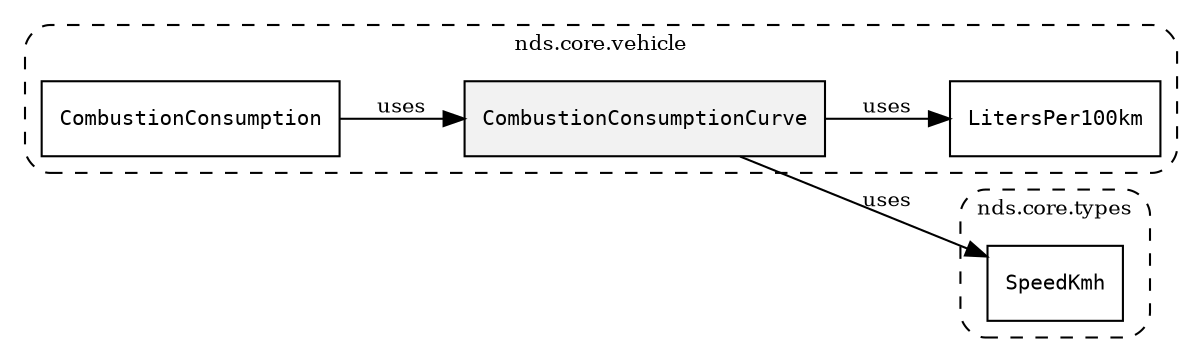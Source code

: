 /**
 * This dot file creates symbol collaboration diagram for CombustionConsumptionCurve.
 */
digraph ZSERIO
{
    node [shape=box, fontsize=10];
    rankdir="LR";
    fontsize=10;
    tooltip="CombustionConsumptionCurve collaboration diagram";

    subgraph "cluster_nds.core.vehicle"
    {
        style="dashed, rounded";
        label="nds.core.vehicle";
        tooltip="Package nds.core.vehicle";
        href="../../../content/packages/nds.core.vehicle.html#Package-nds-core-vehicle";
        target="_parent";

        "CombustionConsumptionCurve" [style="filled", fillcolor="#0000000D", target="_parent", label=<<font face="monospace"><table align="center" border="0" cellspacing="0" cellpadding="0"><tr><td href="../../../content/packages/nds.core.vehicle.html#Structure-CombustionConsumptionCurve" title="Structure defined in nds.core.vehicle">CombustionConsumptionCurve</td></tr></table></font>>];
        "LitersPer100km" [target="_parent", label=<<font face="monospace"><table align="center" border="0" cellspacing="0" cellpadding="0"><tr><td href="../../../content/packages/nds.core.vehicle.html#Subtype-LitersPer100km" title="Subtype defined in nds.core.vehicle">LitersPer100km</td></tr></table></font>>];
        "CombustionConsumption" [target="_parent", label=<<font face="monospace"><table align="center" border="0" cellspacing="0" cellpadding="0"><tr><td href="../../../content/packages/nds.core.vehicle.html#Structure-CombustionConsumption" title="Structure defined in nds.core.vehicle">CombustionConsumption</td></tr></table></font>>];
    }

    subgraph "cluster_nds.core.types"
    {
        style="dashed, rounded";
        label="nds.core.types";
        tooltip="Package nds.core.types";
        href="../../../content/packages/nds.core.types.html#Package-nds-core-types";
        target="_parent";

        "SpeedKmh" [target="_parent", label=<<font face="monospace"><table align="center" border="0" cellspacing="0" cellpadding="0"><tr><td href="../../../content/packages/nds.core.types.html#Subtype-SpeedKmh" title="Subtype defined in nds.core.types">SpeedKmh</td></tr></table></font>>];
    }

    "CombustionConsumptionCurve" -> "SpeedKmh" [label="uses", fontsize=10];
    "CombustionConsumptionCurve" -> "LitersPer100km" [label="uses", fontsize=10];
    "CombustionConsumption" -> "CombustionConsumptionCurve" [label="uses", fontsize=10];
}
